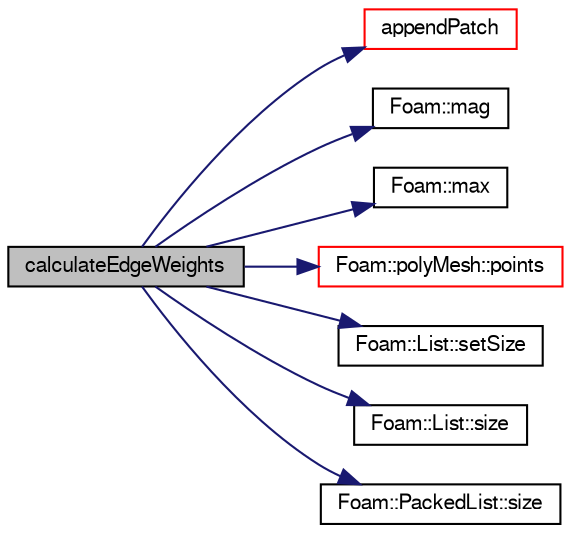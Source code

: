 digraph "calculateEdgeWeights"
{
  bgcolor="transparent";
  edge [fontname="FreeSans",fontsize="10",labelfontname="FreeSans",labelfontsize="10"];
  node [fontname="FreeSans",fontsize="10",shape=record];
  rankdir="LR";
  Node2737 [label="calculateEdgeWeights",height=0.2,width=0.4,color="black", fillcolor="grey75", style="filled", fontcolor="black"];
  Node2737 -> Node2738 [color="midnightblue",fontsize="10",style="solid",fontname="FreeSans"];
  Node2738 [label="appendPatch",height=0.2,width=0.4,color="red",URL="$a24662.html#afe45e132b7f6aa140c47d16ee3bc3cd5",tooltip="Helper:append patch to end of mesh. "];
  Node2737 -> Node2826 [color="midnightblue",fontsize="10",style="solid",fontname="FreeSans"];
  Node2826 [label="Foam::mag",height=0.2,width=0.4,color="black",URL="$a21124.html#a929da2a3fdcf3dacbbe0487d3a330dae"];
  Node2737 -> Node2827 [color="midnightblue",fontsize="10",style="solid",fontname="FreeSans"];
  Node2827 [label="Foam::max",height=0.2,width=0.4,color="black",URL="$a21124.html#ac993e906cf2774ae77e666bc24e81733"];
  Node2737 -> Node2828 [color="midnightblue",fontsize="10",style="solid",fontname="FreeSans"];
  Node2828 [label="Foam::polyMesh::points",height=0.2,width=0.4,color="red",URL="$a27410.html#ac44123fc1265297c41a43c3b62fdb4c2",tooltip="Return raw points. "];
  Node2737 -> Node2814 [color="midnightblue",fontsize="10",style="solid",fontname="FreeSans"];
  Node2814 [label="Foam::List::setSize",height=0.2,width=0.4,color="black",URL="$a25694.html#aedb985ffeaf1bdbfeccc2a8730405703",tooltip="Reset size of List. "];
  Node2737 -> Node2829 [color="midnightblue",fontsize="10",style="solid",fontname="FreeSans"];
  Node2829 [label="Foam::List::size",height=0.2,width=0.4,color="black",URL="$a25694.html#a8a5f6fa29bd4b500caf186f60245b384",tooltip="Override size to be inconsistent with allocated storage. "];
  Node2737 -> Node2830 [color="midnightblue",fontsize="10",style="solid",fontname="FreeSans"];
  Node2830 [label="Foam::PackedList::size",height=0.2,width=0.4,color="black",URL="$a25938.html#a47b3bf30da1eb3ab8076b5fbe00e0494",tooltip="Number of entries. "];
}
